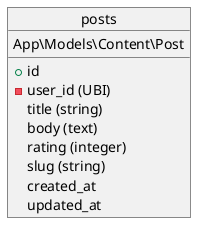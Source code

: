 @startuml
object posts {
    App\Models\Content\Post
    __
    + id
    - user_id (UBI)

    title (string)
    body (text)
    rating (integer)
    slug (string)

    created_at
    updated_at
}
@enduml
